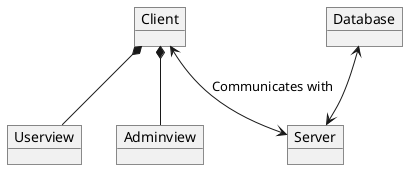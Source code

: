 @startuml
object Client
object Server
object Database
object Userview
object Adminview

Client *-- Userview
Client *-- Adminview
Client <--> Server: Communicates with
Database <--> Server
@enduml
